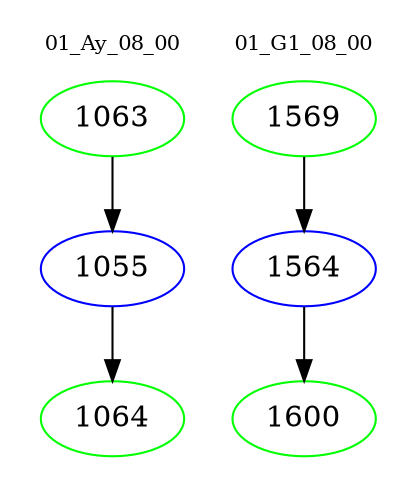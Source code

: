 digraph{
subgraph cluster_0 {
color = white
label = "01_Ay_08_00";
fontsize=10;
T0_1063 [label="1063", color="green"]
T0_1063 -> T0_1055 [color="black"]
T0_1055 [label="1055", color="blue"]
T0_1055 -> T0_1064 [color="black"]
T0_1064 [label="1064", color="green"]
}
subgraph cluster_1 {
color = white
label = "01_G1_08_00";
fontsize=10;
T1_1569 [label="1569", color="green"]
T1_1569 -> T1_1564 [color="black"]
T1_1564 [label="1564", color="blue"]
T1_1564 -> T1_1600 [color="black"]
T1_1600 [label="1600", color="green"]
}
}
